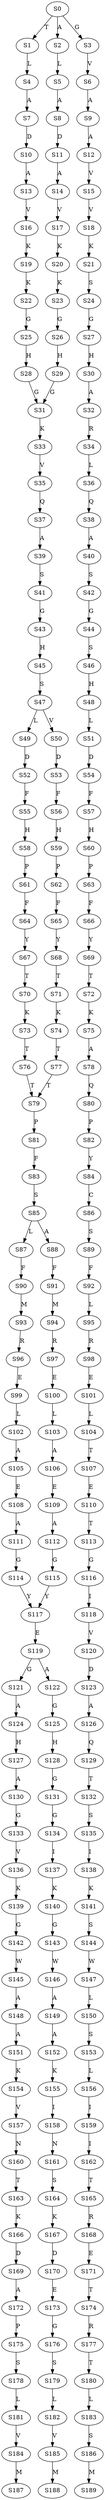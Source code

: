 strict digraph  {
	S0 -> S1 [ label = T ];
	S0 -> S2 [ label = A ];
	S0 -> S3 [ label = G ];
	S1 -> S4 [ label = L ];
	S2 -> S5 [ label = L ];
	S3 -> S6 [ label = V ];
	S4 -> S7 [ label = A ];
	S5 -> S8 [ label = A ];
	S6 -> S9 [ label = A ];
	S7 -> S10 [ label = D ];
	S8 -> S11 [ label = D ];
	S9 -> S12 [ label = A ];
	S10 -> S13 [ label = A ];
	S11 -> S14 [ label = A ];
	S12 -> S15 [ label = V ];
	S13 -> S16 [ label = V ];
	S14 -> S17 [ label = V ];
	S15 -> S18 [ label = V ];
	S16 -> S19 [ label = K ];
	S17 -> S20 [ label = K ];
	S18 -> S21 [ label = K ];
	S19 -> S22 [ label = K ];
	S20 -> S23 [ label = K ];
	S21 -> S24 [ label = S ];
	S22 -> S25 [ label = G ];
	S23 -> S26 [ label = G ];
	S24 -> S27 [ label = G ];
	S25 -> S28 [ label = H ];
	S26 -> S29 [ label = H ];
	S27 -> S30 [ label = H ];
	S28 -> S31 [ label = G ];
	S29 -> S31 [ label = G ];
	S30 -> S32 [ label = A ];
	S31 -> S33 [ label = K ];
	S32 -> S34 [ label = R ];
	S33 -> S35 [ label = V ];
	S34 -> S36 [ label = L ];
	S35 -> S37 [ label = Q ];
	S36 -> S38 [ label = Q ];
	S37 -> S39 [ label = A ];
	S38 -> S40 [ label = A ];
	S39 -> S41 [ label = S ];
	S40 -> S42 [ label = S ];
	S41 -> S43 [ label = G ];
	S42 -> S44 [ label = G ];
	S43 -> S45 [ label = H ];
	S44 -> S46 [ label = S ];
	S45 -> S47 [ label = S ];
	S46 -> S48 [ label = H ];
	S47 -> S49 [ label = L ];
	S47 -> S50 [ label = V ];
	S48 -> S51 [ label = L ];
	S49 -> S52 [ label = D ];
	S50 -> S53 [ label = D ];
	S51 -> S54 [ label = D ];
	S52 -> S55 [ label = F ];
	S53 -> S56 [ label = F ];
	S54 -> S57 [ label = F ];
	S55 -> S58 [ label = H ];
	S56 -> S59 [ label = H ];
	S57 -> S60 [ label = H ];
	S58 -> S61 [ label = P ];
	S59 -> S62 [ label = P ];
	S60 -> S63 [ label = P ];
	S61 -> S64 [ label = F ];
	S62 -> S65 [ label = F ];
	S63 -> S66 [ label = F ];
	S64 -> S67 [ label = Y ];
	S65 -> S68 [ label = Y ];
	S66 -> S69 [ label = Y ];
	S67 -> S70 [ label = T ];
	S68 -> S71 [ label = T ];
	S69 -> S72 [ label = T ];
	S70 -> S73 [ label = K ];
	S71 -> S74 [ label = K ];
	S72 -> S75 [ label = K ];
	S73 -> S76 [ label = T ];
	S74 -> S77 [ label = T ];
	S75 -> S78 [ label = A ];
	S76 -> S79 [ label = T ];
	S77 -> S79 [ label = T ];
	S78 -> S80 [ label = Q ];
	S79 -> S81 [ label = P ];
	S80 -> S82 [ label = P ];
	S81 -> S83 [ label = F ];
	S82 -> S84 [ label = Y ];
	S83 -> S85 [ label = S ];
	S84 -> S86 [ label = C ];
	S85 -> S87 [ label = L ];
	S85 -> S88 [ label = A ];
	S86 -> S89 [ label = S ];
	S87 -> S90 [ label = F ];
	S88 -> S91 [ label = F ];
	S89 -> S92 [ label = F ];
	S90 -> S93 [ label = M ];
	S91 -> S94 [ label = M ];
	S92 -> S95 [ label = L ];
	S93 -> S96 [ label = R ];
	S94 -> S97 [ label = R ];
	S95 -> S98 [ label = R ];
	S96 -> S99 [ label = E ];
	S97 -> S100 [ label = E ];
	S98 -> S101 [ label = E ];
	S99 -> S102 [ label = L ];
	S100 -> S103 [ label = L ];
	S101 -> S104 [ label = L ];
	S102 -> S105 [ label = A ];
	S103 -> S106 [ label = A ];
	S104 -> S107 [ label = T ];
	S105 -> S108 [ label = E ];
	S106 -> S109 [ label = E ];
	S107 -> S110 [ label = E ];
	S108 -> S111 [ label = A ];
	S109 -> S112 [ label = A ];
	S110 -> S113 [ label = T ];
	S111 -> S114 [ label = G ];
	S112 -> S115 [ label = G ];
	S113 -> S116 [ label = G ];
	S114 -> S117 [ label = Y ];
	S115 -> S117 [ label = Y ];
	S116 -> S118 [ label = I ];
	S117 -> S119 [ label = E ];
	S118 -> S120 [ label = V ];
	S119 -> S121 [ label = G ];
	S119 -> S122 [ label = A ];
	S120 -> S123 [ label = D ];
	S121 -> S124 [ label = A ];
	S122 -> S125 [ label = G ];
	S123 -> S126 [ label = A ];
	S124 -> S127 [ label = H ];
	S125 -> S128 [ label = H ];
	S126 -> S129 [ label = Q ];
	S127 -> S130 [ label = A ];
	S128 -> S131 [ label = G ];
	S129 -> S132 [ label = T ];
	S130 -> S133 [ label = G ];
	S131 -> S134 [ label = G ];
	S132 -> S135 [ label = S ];
	S133 -> S136 [ label = V ];
	S134 -> S137 [ label = I ];
	S135 -> S138 [ label = I ];
	S136 -> S139 [ label = K ];
	S137 -> S140 [ label = K ];
	S138 -> S141 [ label = K ];
	S139 -> S142 [ label = G ];
	S140 -> S143 [ label = G ];
	S141 -> S144 [ label = S ];
	S142 -> S145 [ label = W ];
	S143 -> S146 [ label = W ];
	S144 -> S147 [ label = W ];
	S145 -> S148 [ label = A ];
	S146 -> S149 [ label = A ];
	S147 -> S150 [ label = L ];
	S148 -> S151 [ label = A ];
	S149 -> S152 [ label = A ];
	S150 -> S153 [ label = S ];
	S151 -> S154 [ label = K ];
	S152 -> S155 [ label = K ];
	S153 -> S156 [ label = L ];
	S154 -> S157 [ label = V ];
	S155 -> S158 [ label = I ];
	S156 -> S159 [ label = I ];
	S157 -> S160 [ label = N ];
	S158 -> S161 [ label = N ];
	S159 -> S162 [ label = I ];
	S160 -> S163 [ label = T ];
	S161 -> S164 [ label = S ];
	S162 -> S165 [ label = T ];
	S163 -> S166 [ label = K ];
	S164 -> S167 [ label = K ];
	S165 -> S168 [ label = R ];
	S166 -> S169 [ label = D ];
	S167 -> S170 [ label = D ];
	S168 -> S171 [ label = E ];
	S169 -> S172 [ label = A ];
	S170 -> S173 [ label = E ];
	S171 -> S174 [ label = T ];
	S172 -> S175 [ label = P ];
	S173 -> S176 [ label = G ];
	S174 -> S177 [ label = R ];
	S175 -> S178 [ label = S ];
	S176 -> S179 [ label = S ];
	S177 -> S180 [ label = T ];
	S178 -> S181 [ label = L ];
	S179 -> S182 [ label = L ];
	S180 -> S183 [ label = L ];
	S181 -> S184 [ label = V ];
	S182 -> S185 [ label = V ];
	S183 -> S186 [ label = S ];
	S184 -> S187 [ label = M ];
	S185 -> S188 [ label = M ];
	S186 -> S189 [ label = M ];
}
